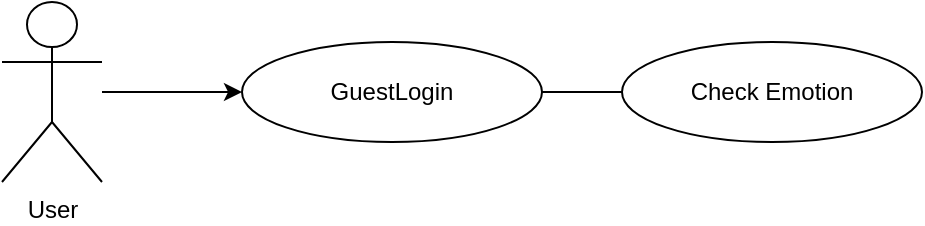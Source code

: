 <mxfile version="21.2.8" type="device">
  <diagram name="Pagina-1" id="L9fPPx9sp3pIcv_MUKo8">
    <mxGraphModel dx="1290" dy="621" grid="1" gridSize="10" guides="1" tooltips="1" connect="1" arrows="1" fold="1" page="1" pageScale="1" pageWidth="827" pageHeight="1169" math="0" shadow="0">
      <root>
        <mxCell id="0" />
        <mxCell id="1" parent="0" />
        <mxCell id="sbTgDz--CdyXEs4YkwtZ-1" value="" style="edgeStyle=orthogonalEdgeStyle;rounded=0;orthogonalLoop=1;jettySize=auto;html=1;" edge="1" parent="1" source="sbTgDz--CdyXEs4YkwtZ-3" target="sbTgDz--CdyXEs4YkwtZ-4">
          <mxGeometry relative="1" as="geometry" />
        </mxCell>
        <mxCell id="sbTgDz--CdyXEs4YkwtZ-3" value="User" style="shape=umlActor;verticalLabelPosition=bottom;verticalAlign=top;html=1;outlineConnect=0;" vertex="1" parent="1">
          <mxGeometry x="120" y="210" width="50" height="90" as="geometry" />
        </mxCell>
        <mxCell id="sbTgDz--CdyXEs4YkwtZ-4" value="GuestLogin" style="ellipse;whiteSpace=wrap;html=1;" vertex="1" parent="1">
          <mxGeometry x="240" y="230" width="150" height="50" as="geometry" />
        </mxCell>
        <mxCell id="sbTgDz--CdyXEs4YkwtZ-7" value="Check Emotion" style="ellipse;whiteSpace=wrap;html=1;" vertex="1" parent="1">
          <mxGeometry x="430" y="230" width="150" height="50" as="geometry" />
        </mxCell>
        <mxCell id="sbTgDz--CdyXEs4YkwtZ-11" value="" style="endArrow=none;html=1;rounded=0;entryX=0;entryY=0.5;entryDx=0;entryDy=0;exitX=1;exitY=0.5;exitDx=0;exitDy=0;" edge="1" parent="1" source="sbTgDz--CdyXEs4YkwtZ-4" target="sbTgDz--CdyXEs4YkwtZ-7">
          <mxGeometry width="50" height="50" relative="1" as="geometry">
            <mxPoint x="390" y="220" as="sourcePoint" />
            <mxPoint x="440" y="170" as="targetPoint" />
          </mxGeometry>
        </mxCell>
      </root>
    </mxGraphModel>
  </diagram>
</mxfile>
